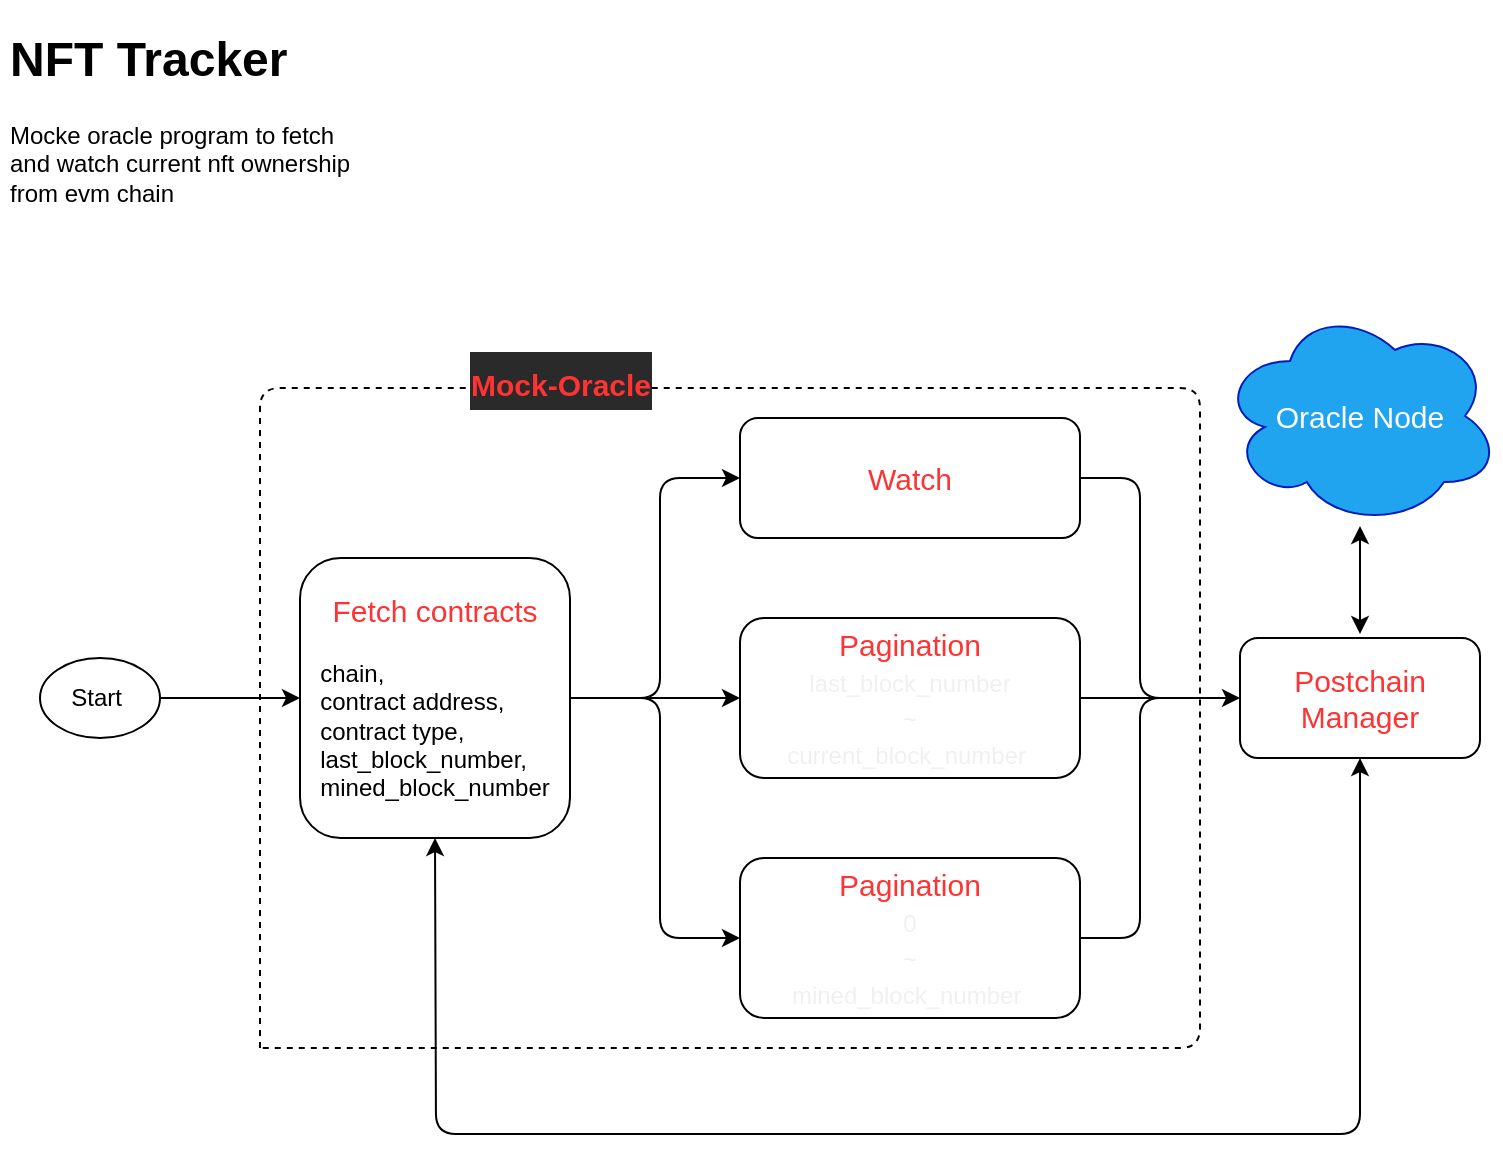 <mxfile>
    <diagram id="b1OXNlHl6_CuhNNXzP8F" name="main">
        <mxGraphModel dx="1208" dy="525" grid="1" gridSize="10" guides="1" tooltips="1" connect="1" arrows="1" fold="1" page="1" pageScale="1" pageWidth="850" pageHeight="1100" math="0" shadow="0">
            <root>
                <mxCell id="0"/>
                <mxCell id="1" parent="0"/>
                <mxCell id="2" value="Start&amp;nbsp;" style="ellipse;whiteSpace=wrap;html=1;" parent="1" vertex="1">
                    <mxGeometry x="60" y="359" width="60" height="40" as="geometry"/>
                </mxCell>
                <mxCell id="3" value="&lt;h1&gt;NFT Tracker&lt;/h1&gt;&lt;p&gt;Mocke oracle program to fetch and watch current nft ownership from evm chain&lt;/p&gt;" style="text;html=1;strokeColor=none;fillColor=none;spacing=5;spacingTop=-20;whiteSpace=wrap;overflow=hidden;rounded=0;" parent="1" vertex="1">
                    <mxGeometry x="40" y="40" width="190" height="100" as="geometry"/>
                </mxCell>
                <mxCell id="4" value="&lt;font style=&quot;font-size: 15px&quot; color=&quot;#ff3333&quot;&gt;Fetch contracts&lt;/font&gt;&lt;br&gt;&lt;br&gt;&lt;div style=&quot;text-align: left&quot;&gt;&lt;span&gt;chain,&lt;/span&gt;&lt;/div&gt;&lt;div style=&quot;text-align: left&quot;&gt;&lt;span&gt;contract address,&lt;/span&gt;&lt;/div&gt;&lt;div style=&quot;text-align: left&quot;&gt;&lt;span&gt;contract type,&lt;/span&gt;&lt;/div&gt;&lt;div style=&quot;text-align: left&quot;&gt;&lt;span&gt;last_block_number,&lt;/span&gt;&lt;/div&gt;&lt;div style=&quot;text-align: left&quot;&gt;&lt;span&gt;mined_block_number&lt;/span&gt;&lt;/div&gt;" style="rounded=1;whiteSpace=wrap;html=1;" parent="1" vertex="1">
                    <mxGeometry x="190" y="309" width="135" height="140" as="geometry"/>
                </mxCell>
                <mxCell id="5" value="Pagination&lt;br&gt;&lt;span style=&quot;color: rgb(240 , 240 , 240) ; font-size: 12px ; text-align: left&quot;&gt;last_block_number &lt;br&gt;~&lt;br&gt;current_block_number&amp;nbsp;&lt;/span&gt;" style="rounded=1;whiteSpace=wrap;html=1;fontSize=15;fontColor=#FF3333;" parent="1" vertex="1">
                    <mxGeometry x="410" y="339" width="170" height="80" as="geometry"/>
                </mxCell>
                <mxCell id="7" value="Watch" style="rounded=1;whiteSpace=wrap;html=1;fontSize=15;fontColor=#FF3333;" parent="1" vertex="1">
                    <mxGeometry x="410" y="239" width="170" height="60" as="geometry"/>
                </mxCell>
                <mxCell id="8" value="Pagination&lt;br&gt;&lt;span style=&quot;color: rgb(240 , 240 , 240) ; font-size: 12px ; text-align: left&quot;&gt;0&lt;br&gt;~&lt;br&gt;mined_block_number&amp;nbsp;&lt;/span&gt;" style="rounded=1;whiteSpace=wrap;html=1;fontSize=15;fontColor=#FF3333;" parent="1" vertex="1">
                    <mxGeometry x="410" y="459" width="170" height="80" as="geometry"/>
                </mxCell>
                <mxCell id="9" value="" style="endArrow=classic;html=1;fontSize=15;fontColor=#FF3333;entryX=0;entryY=0.5;entryDx=0;entryDy=0;exitX=1;exitY=0.5;exitDx=0;exitDy=0;" parent="1" source="4" target="7" edge="1">
                    <mxGeometry width="50" height="50" relative="1" as="geometry">
                        <mxPoint x="350" y="399" as="sourcePoint"/>
                        <mxPoint x="400" y="349" as="targetPoint"/>
                        <Array as="points">
                            <mxPoint x="370" y="379"/>
                            <mxPoint x="370" y="269"/>
                        </Array>
                    </mxGeometry>
                </mxCell>
                <mxCell id="10" value="" style="endArrow=classic;html=1;fontSize=15;fontColor=#FF3333;entryX=0;entryY=0.5;entryDx=0;entryDy=0;" parent="1" target="5" edge="1">
                    <mxGeometry width="50" height="50" relative="1" as="geometry">
                        <mxPoint x="360" y="379" as="sourcePoint"/>
                        <mxPoint x="420" y="399" as="targetPoint"/>
                    </mxGeometry>
                </mxCell>
                <mxCell id="11" value="" style="endArrow=classic;html=1;fontSize=15;fontColor=#FF3333;entryX=0;entryY=0.5;entryDx=0;entryDy=0;" parent="1" target="8" edge="1">
                    <mxGeometry width="50" height="50" relative="1" as="geometry">
                        <mxPoint x="330" y="379" as="sourcePoint"/>
                        <mxPoint x="390" y="459" as="targetPoint"/>
                        <Array as="points">
                            <mxPoint x="370" y="379"/>
                            <mxPoint x="370" y="499"/>
                        </Array>
                    </mxGeometry>
                </mxCell>
                <mxCell id="12" value="Oracle Node" style="ellipse;shape=cloud;whiteSpace=wrap;html=1;fontSize=15;fontColor=#ffffff;fillColor=#21A4EF;strokeColor=#001DBC;" parent="1" vertex="1">
                    <mxGeometry x="650" y="183" width="140" height="110" as="geometry"/>
                </mxCell>
                <mxCell id="13" value="Postchain Manager" style="rounded=1;whiteSpace=wrap;html=1;fontSize=15;fontColor=#FF3333;" parent="1" vertex="1">
                    <mxGeometry x="660" y="349" width="120" height="60" as="geometry"/>
                </mxCell>
                <mxCell id="14" value="" style="endArrow=classic;html=1;fontSize=15;fontColor=#FF3333;exitX=1;exitY=0.5;exitDx=0;exitDy=0;entryX=0;entryY=0.5;entryDx=0;entryDy=0;" parent="1" source="7" target="13" edge="1">
                    <mxGeometry width="50" height="50" relative="1" as="geometry">
                        <mxPoint x="600" y="419" as="sourcePoint"/>
                        <mxPoint x="640" y="379" as="targetPoint"/>
                        <Array as="points">
                            <mxPoint x="610" y="269"/>
                            <mxPoint x="610" y="379"/>
                        </Array>
                    </mxGeometry>
                </mxCell>
                <mxCell id="17" value="" style="endArrow=none;html=1;fontSize=15;fontColor=#FF3333;exitX=1;exitY=0.5;exitDx=0;exitDy=0;" parent="1" source="5" edge="1">
                    <mxGeometry width="50" height="50" relative="1" as="geometry">
                        <mxPoint x="580" y="489" as="sourcePoint"/>
                        <mxPoint x="620" y="379" as="targetPoint"/>
                    </mxGeometry>
                </mxCell>
                <mxCell id="18" value="" style="endArrow=none;html=1;fontSize=15;fontColor=#FF3333;exitX=1;exitY=0.5;exitDx=0;exitDy=0;" parent="1" source="8" edge="1">
                    <mxGeometry width="50" height="50" relative="1" as="geometry">
                        <mxPoint x="580" y="549" as="sourcePoint"/>
                        <mxPoint x="630" y="379" as="targetPoint"/>
                        <Array as="points">
                            <mxPoint x="610" y="499"/>
                            <mxPoint x="610" y="379"/>
                        </Array>
                    </mxGeometry>
                </mxCell>
                <mxCell id="20" value="" style="endArrow=none;dashed=1;html=1;fontSize=15;fontColor=#FF3333;" parent="1" edge="1">
                    <mxGeometry width="50" height="50" relative="1" as="geometry">
                        <mxPoint x="170" y="554" as="sourcePoint"/>
                        <mxPoint x="170" y="554" as="targetPoint"/>
                        <Array as="points">
                            <mxPoint x="170" y="224"/>
                            <mxPoint x="640" y="224"/>
                            <mxPoint x="640" y="554"/>
                        </Array>
                    </mxGeometry>
                </mxCell>
                <mxCell id="21" value="" style="endArrow=classic;startArrow=classic;html=1;fontSize=15;fontColor=#FF3333;entryX=0.5;entryY=1;entryDx=0;entryDy=0;exitX=0.5;exitY=1;exitDx=0;exitDy=0;" parent="1" source="13" target="4" edge="1">
                    <mxGeometry width="50" height="50" relative="1" as="geometry">
                        <mxPoint x="240" y="537" as="sourcePoint"/>
                        <mxPoint x="290" y="487" as="targetPoint"/>
                        <Array as="points">
                            <mxPoint x="720" y="597"/>
                            <mxPoint x="258" y="597"/>
                        </Array>
                    </mxGeometry>
                </mxCell>
                <mxCell id="23" value="" style="endArrow=classic;startArrow=classic;html=1;fontSize=15;fontColor=#FF3333;entryX=0.5;entryY=1;entryDx=0;entryDy=0;entryPerimeter=0;" parent="1" target="12" edge="1">
                    <mxGeometry width="50" height="50" relative="1" as="geometry">
                        <mxPoint x="720" y="347" as="sourcePoint"/>
                        <mxPoint x="750" y="287" as="targetPoint"/>
                    </mxGeometry>
                </mxCell>
                <mxCell id="24" value="" style="endArrow=classic;html=1;fontSize=15;fontColor=#FF3333;exitX=1;exitY=0.5;exitDx=0;exitDy=0;entryX=0;entryY=0.5;entryDx=0;entryDy=0;" parent="1" source="2" target="4" edge="1">
                    <mxGeometry width="50" height="50" relative="1" as="geometry">
                        <mxPoint x="130" y="417" as="sourcePoint"/>
                        <mxPoint x="180" y="367" as="targetPoint"/>
                    </mxGeometry>
                </mxCell>
                <mxCell id="2qn1xMY_IjZt9HpOv6N8-24" value="&lt;font style=&quot;font-size: 15px&quot;&gt;Mock-Oracle&lt;/font&gt;" style="text;strokeColor=none;fillColor=none;html=1;fontSize=24;fontStyle=1;verticalAlign=middle;align=center;labelBackgroundColor=#2A2A2A;fontColor=#FF3333;" parent="1" vertex="1">
                    <mxGeometry x="270" y="200" width="100" height="40" as="geometry"/>
                </mxCell>
            </root>
        </mxGraphModel>
    </diagram>
    <diagram id="FcE6r8sCoe1ujdTthhDd" name="Advanced Main">
        <mxGraphModel dx="621" dy="178" grid="1" gridSize="10" guides="1" tooltips="1" connect="1" arrows="1" fold="1" page="1" pageScale="1" pageWidth="850" pageHeight="1100" math="0" shadow="0">
            <root>
                <mxCell id="CE8bgFkwyDFnNHhsoR8--0"/>
                <mxCell id="CE8bgFkwyDFnNHhsoR8--1" parent="CE8bgFkwyDFnNHhsoR8--0"/>
                <mxCell id="zNH-ezuJmH0-5lCutBWo-0" value="Start&amp;nbsp;" style="ellipse;whiteSpace=wrap;html=1;" vertex="1" parent="CE8bgFkwyDFnNHhsoR8--1">
                    <mxGeometry x="30" y="359" width="60" height="40" as="geometry"/>
                </mxCell>
                <mxCell id="zNH-ezuJmH0-5lCutBWo-1" value="&lt;h1&gt;NFT Tracker&lt;/h1&gt;&lt;p&gt;Mocke oracle program to fetch and watch current nft ownership from evm chain&lt;/p&gt;" style="text;html=1;strokeColor=none;fillColor=none;spacing=5;spacingTop=-20;whiteSpace=wrap;overflow=hidden;rounded=0;" vertex="1" parent="CE8bgFkwyDFnNHhsoR8--1">
                    <mxGeometry x="40" y="40" width="190" height="100" as="geometry"/>
                </mxCell>
                <mxCell id="zNH-ezuJmH0-5lCutBWo-2" value="&lt;font style=&quot;font-size: 15px&quot; color=&quot;#ff3333&quot;&gt;Fetch contracts&lt;/font&gt;&lt;br&gt;&lt;br&gt;&lt;div style=&quot;text-align: left&quot;&gt;&lt;span&gt;chain,&lt;/span&gt;&lt;/div&gt;&lt;div style=&quot;text-align: left&quot;&gt;&lt;span&gt;contract address,&lt;/span&gt;&lt;/div&gt;&lt;div style=&quot;text-align: left&quot;&gt;&lt;span&gt;contract type,&lt;/span&gt;&lt;/div&gt;&lt;div style=&quot;text-align: left&quot;&gt;&lt;span&gt;last_block_number,&lt;/span&gt;&lt;/div&gt;&lt;div style=&quot;text-align: left&quot;&gt;&lt;span&gt;mined_block_number&lt;/span&gt;&lt;/div&gt;" style="rounded=1;whiteSpace=wrap;html=1;" vertex="1" parent="CE8bgFkwyDFnNHhsoR8--1">
                    <mxGeometry x="150" y="309" width="135" height="140" as="geometry"/>
                </mxCell>
                <mxCell id="zNH-ezuJmH0-5lCutBWo-4" value="Watch2" style="rounded=1;whiteSpace=wrap;html=1;fontSize=15;fontColor=#FF3333;" vertex="1" parent="CE8bgFkwyDFnNHhsoR8--1">
                    <mxGeometry x="418.75" y="650" width="170" height="60" as="geometry"/>
                </mxCell>
                <mxCell id="zNH-ezuJmH0-5lCutBWo-6" value="" style="endArrow=classic;html=1;fontSize=15;fontColor=#FF3333;exitX=1;exitY=0.5;exitDx=0;exitDy=0;entryX=0;entryY=0.5;entryDx=0;entryDy=0;" edge="1" parent="CE8bgFkwyDFnNHhsoR8--1" source="zNH-ezuJmH0-5lCutBWo-2" target="zNH-ezuJmH0-5lCutBWo-29">
                    <mxGeometry width="50" height="50" relative="1" as="geometry">
                        <mxPoint x="350" y="399" as="sourcePoint"/>
                        <mxPoint x="410" y="273" as="targetPoint"/>
                        <Array as="points">
                            <mxPoint x="370" y="379"/>
                            <mxPoint x="370" y="344"/>
                        </Array>
                    </mxGeometry>
                </mxCell>
                <mxCell id="zNH-ezuJmH0-5lCutBWo-9" value="Oracle Node" style="ellipse;shape=cloud;whiteSpace=wrap;html=1;fontSize=15;fontColor=#ffffff;fillColor=#21A4EF;strokeColor=#001DBC;" vertex="1" parent="CE8bgFkwyDFnNHhsoR8--1">
                    <mxGeometry x="850" y="183" width="140" height="110" as="geometry"/>
                </mxCell>
                <mxCell id="zNH-ezuJmH0-5lCutBWo-30" style="edgeStyle=none;html=1;exitX=0.5;exitY=1;exitDx=0;exitDy=0;" edge="1" parent="CE8bgFkwyDFnNHhsoR8--1" source="zNH-ezuJmH0-5lCutBWo-10">
                    <mxGeometry relative="1" as="geometry">
                        <mxPoint x="810" y="350" as="targetPoint"/>
                    </mxGeometry>
                </mxCell>
                <mxCell id="zNH-ezuJmH0-5lCutBWo-10" value="Postchain Manager" style="rounded=1;whiteSpace=wrap;html=1;fontSize=15;fontColor=#FF3333;" vertex="1" parent="CE8bgFkwyDFnNHhsoR8--1">
                    <mxGeometry x="750" y="349" width="120" height="60" as="geometry"/>
                </mxCell>
                <mxCell id="zNH-ezuJmH0-5lCutBWo-11" value="" style="endArrow=classic;html=1;fontSize=15;fontColor=#FF3333;entryX=0;entryY=0.5;entryDx=0;entryDy=0;" edge="1" parent="CE8bgFkwyDFnNHhsoR8--1">
                    <mxGeometry width="50" height="50" relative="1" as="geometry">
                        <mxPoint x="590" y="344" as="sourcePoint"/>
                        <mxPoint x="750" y="380" as="targetPoint"/>
                        <Array as="points">
                            <mxPoint x="610" y="344"/>
                            <mxPoint x="610" y="380"/>
                        </Array>
                    </mxGeometry>
                </mxCell>
                <mxCell id="zNH-ezuJmH0-5lCutBWo-14" value="" style="endArrow=none;dashed=1;html=1;fontSize=15;fontColor=#FF3333;startArrow=none;" edge="1" parent="CE8bgFkwyDFnNHhsoR8--1">
                    <mxGeometry width="50" height="50" relative="1" as="geometry">
                        <mxPoint x="120" y="830" as="sourcePoint"/>
                        <mxPoint x="120" y="830" as="targetPoint"/>
                        <Array as="points">
                            <mxPoint x="120" y="228"/>
                            <mxPoint x="720" y="228"/>
                            <mxPoint x="720" y="394"/>
                            <mxPoint x="720" y="694"/>
                            <mxPoint x="720" y="830"/>
                            <mxPoint x="400" y="830"/>
                        </Array>
                    </mxGeometry>
                </mxCell>
                <mxCell id="zNH-ezuJmH0-5lCutBWo-15" value="" style="endArrow=classic;startArrow=classic;html=1;fontSize=15;fontColor=#FF3333;entryX=0.5;entryY=0;entryDx=0;entryDy=0;" edge="1" parent="CE8bgFkwyDFnNHhsoR8--1" target="zNH-ezuJmH0-5lCutBWo-2">
                    <mxGeometry width="50" height="50" relative="1" as="geometry">
                        <mxPoint x="810" y="350" as="sourcePoint"/>
                        <mxPoint x="280" y="269" as="targetPoint"/>
                        <Array as="points">
                            <mxPoint x="810" y="190"/>
                            <mxPoint x="218" y="190"/>
                        </Array>
                    </mxGeometry>
                </mxCell>
                <mxCell id="zNH-ezuJmH0-5lCutBWo-16" value="" style="endArrow=classic;startArrow=classic;html=1;fontSize=15;fontColor=#FF3333;entryX=0.5;entryY=1;entryDx=0;entryDy=0;entryPerimeter=0;exitX=1.017;exitY=0.65;exitDx=0;exitDy=0;exitPerimeter=0;" edge="1" parent="CE8bgFkwyDFnNHhsoR8--1" target="zNH-ezuJmH0-5lCutBWo-9" source="zNH-ezuJmH0-5lCutBWo-10">
                    <mxGeometry width="50" height="50" relative="1" as="geometry">
                        <mxPoint x="720" y="347" as="sourcePoint"/>
                        <mxPoint x="750" y="287" as="targetPoint"/>
                        <Array as="points">
                            <mxPoint x="920" y="390"/>
                        </Array>
                    </mxGeometry>
                </mxCell>
                <mxCell id="zNH-ezuJmH0-5lCutBWo-17" value="" style="endArrow=classic;html=1;fontSize=15;fontColor=#FF3333;exitX=1;exitY=0.5;exitDx=0;exitDy=0;entryX=0;entryY=0.5;entryDx=0;entryDy=0;" edge="1" parent="CE8bgFkwyDFnNHhsoR8--1" source="zNH-ezuJmH0-5lCutBWo-0" target="zNH-ezuJmH0-5lCutBWo-2">
                    <mxGeometry width="50" height="50" relative="1" as="geometry">
                        <mxPoint x="130" y="417" as="sourcePoint"/>
                        <mxPoint x="180" y="367" as="targetPoint"/>
                    </mxGeometry>
                </mxCell>
                <mxCell id="zNH-ezuJmH0-5lCutBWo-21" value="Child Process" style="text;align=left;verticalAlign=middle;spacingLeft=4;spacingRight=4;overflow=hidden;points=[[0,0.5],[1,0.5]];portConstraint=eastwest;rotatable=0;fillColor=#2A2A2A;fontColor=#ffffff;strokeColor=#314354;" vertex="1" parent="CE8bgFkwyDFnNHhsoR8--1">
                    <mxGeometry x="450" y="234" width="80" height="20" as="geometry"/>
                </mxCell>
                <mxCell id="zNH-ezuJmH0-5lCutBWo-29" value="&lt;span style=&quot;color: rgb(255 , 51 , 51) ; font-size: 15px&quot;&gt;Pagination&lt;/span&gt;&lt;br style=&quot;color: rgb(255 , 51 , 51) ; font-size: 15px&quot;&gt;&lt;span style=&quot;text-align: left&quot;&gt;last_block_number&lt;br&gt;~&lt;br&gt;current_block_number&lt;/span&gt;&lt;span style=&quot;color: rgb(255 , 51 , 51) ; font-size: 15px&quot;&gt;&lt;br&gt;&lt;br&gt;&lt;br&gt;&lt;br&gt;Pagination&lt;/span&gt;&lt;br style=&quot;color: rgb(255 , 51 , 51) ; font-size: 15px&quot;&gt;&lt;span style=&quot;text-align: left&quot;&gt;0&lt;br&gt;~&lt;br&gt;mined_block_number&amp;nbsp;&lt;/span&gt;&lt;span style=&quot;text-align: left&quot;&gt;&lt;br&gt;&lt;br&gt;&lt;/span&gt;" style="rounded=1;whiteSpace=wrap;html=1;fillColor=#2A2A2A;" vertex="1" parent="CE8bgFkwyDFnNHhsoR8--1">
                    <mxGeometry x="410" y="238" width="178.75" height="211" as="geometry"/>
                </mxCell>
                <mxCell id="zNH-ezuJmH0-5lCutBWo-18" value="&lt;font style=&quot;font-size: 15px&quot;&gt;Mock-Oracle&lt;/font&gt;" style="text;strokeColor=none;fillColor=none;html=1;fontSize=24;fontStyle=1;verticalAlign=middle;align=center;labelBackgroundColor=#2A2A2A;fontColor=#FF3333;" vertex="1" parent="CE8bgFkwyDFnNHhsoR8--1">
                    <mxGeometry x="270" y="208" width="100" height="40" as="geometry"/>
                </mxCell>
                <mxCell id="zNH-ezuJmH0-5lCutBWo-32" value="" style="endArrow=none;dashed=1;html=1;dashPattern=1 3;strokeWidth=9;" edge="1" parent="CE8bgFkwyDFnNHhsoR8--1">
                    <mxGeometry width="50" height="50" relative="1" as="geometry">
                        <mxPoint x="489.5" y="820" as="sourcePoint"/>
                        <mxPoint x="490" y="720" as="targetPoint"/>
                    </mxGeometry>
                </mxCell>
                <mxCell id="zNH-ezuJmH0-5lCutBWo-33" value="" style="endArrow=classic;html=1;strokeWidth=1;exitX=1;exitY=0.5;exitDx=0;exitDy=0;" edge="1" parent="CE8bgFkwyDFnNHhsoR8--1" source="zNH-ezuJmH0-5lCutBWo-2">
                    <mxGeometry width="50" height="50" relative="1" as="geometry">
                        <mxPoint x="370" y="380" as="sourcePoint"/>
                        <mxPoint x="420" y="520" as="targetPoint"/>
                        <Array as="points">
                            <mxPoint x="370" y="379"/>
                            <mxPoint x="370" y="425"/>
                            <mxPoint x="370" y="520"/>
                        </Array>
                    </mxGeometry>
                </mxCell>
                <mxCell id="zNH-ezuJmH0-5lCutBWo-35" value="" style="endArrow=classic;html=1;strokeWidth=1;entryX=0;entryY=0.5;entryDx=0;entryDy=0;" edge="1" parent="CE8bgFkwyDFnNHhsoR8--1" target="zNH-ezuJmH0-5lCutBWo-38">
                    <mxGeometry width="50" height="50" relative="1" as="geometry">
                        <mxPoint x="290" y="380" as="sourcePoint"/>
                        <mxPoint x="410" y="600" as="targetPoint"/>
                        <Array as="points">
                            <mxPoint x="370" y="380"/>
                            <mxPoint x="370" y="600"/>
                        </Array>
                    </mxGeometry>
                </mxCell>
                <mxCell id="zNH-ezuJmH0-5lCutBWo-36" value="" style="endArrow=none;html=1;exitX=0;exitY=0.5;exitDx=0;exitDy=0;entryX=1;entryY=0.5;entryDx=0;entryDy=0;" edge="1" parent="CE8bgFkwyDFnNHhsoR8--1">
                    <mxGeometry width="50" height="50" relative="1" as="geometry">
                        <mxPoint x="410.0" y="343" as="sourcePoint"/>
                        <mxPoint x="588.75" y="343" as="targetPoint"/>
                    </mxGeometry>
                </mxCell>
                <mxCell id="zNH-ezuJmH0-5lCutBWo-37" value="" style="endArrow=classic;html=1;strokeWidth=1;entryX=0;entryY=0.5;entryDx=0;entryDy=0;" edge="1" parent="CE8bgFkwyDFnNHhsoR8--1" target="zNH-ezuJmH0-5lCutBWo-4">
                    <mxGeometry width="50" height="50" relative="1" as="geometry">
                        <mxPoint x="370" y="590" as="sourcePoint"/>
                        <mxPoint x="410" y="680" as="targetPoint"/>
                        <Array as="points">
                            <mxPoint x="370" y="680"/>
                        </Array>
                    </mxGeometry>
                </mxCell>
                <mxCell id="zNH-ezuJmH0-5lCutBWo-38" value="Watch1" style="rounded=1;whiteSpace=wrap;html=1;fontSize=15;fontColor=#FF3333;" vertex="1" parent="CE8bgFkwyDFnNHhsoR8--1">
                    <mxGeometry x="414.38" y="570" width="170" height="60" as="geometry"/>
                </mxCell>
                <mxCell id="zNH-ezuJmH0-5lCutBWo-41" value="Listen Current Block" style="rounded=1;whiteSpace=wrap;html=1;fontSize=15;fontColor=#FF3333;" vertex="1" parent="CE8bgFkwyDFnNHhsoR8--1">
                    <mxGeometry x="418.75" y="490" width="170" height="60" as="geometry"/>
                </mxCell>
                <mxCell id="zNH-ezuJmH0-5lCutBWo-42" value="" style="endArrow=classic;html=1;strokeWidth=1;exitX=1;exitY=0.5;exitDx=0;exitDy=0;entryX=0;entryY=0.5;entryDx=0;entryDy=0;" edge="1" parent="CE8bgFkwyDFnNHhsoR8--1" source="zNH-ezuJmH0-5lCutBWo-41" target="zNH-ezuJmH0-5lCutBWo-10">
                    <mxGeometry width="50" height="50" relative="1" as="geometry">
                        <mxPoint x="650" y="610" as="sourcePoint"/>
                        <mxPoint x="740" y="380" as="targetPoint"/>
                        <Array as="points">
                            <mxPoint x="610" y="520"/>
                            <mxPoint x="610" y="380"/>
                        </Array>
                    </mxGeometry>
                </mxCell>
                <mxCell id="zNH-ezuJmH0-5lCutBWo-43" value="" style="endArrow=none;html=1;strokeWidth=1;exitX=1;exitY=0.5;exitDx=0;exitDy=0;" edge="1" parent="CE8bgFkwyDFnNHhsoR8--1" source="zNH-ezuJmH0-5lCutBWo-38">
                    <mxGeometry width="50" height="50" relative="1" as="geometry">
                        <mxPoint x="650" y="670" as="sourcePoint"/>
                        <mxPoint x="610" y="390" as="targetPoint"/>
                        <Array as="points">
                            <mxPoint x="610" y="600"/>
                        </Array>
                    </mxGeometry>
                </mxCell>
                <mxCell id="zNH-ezuJmH0-5lCutBWo-46" value="" style="endArrow=none;html=1;strokeWidth=1;exitX=1;exitY=0.5;exitDx=0;exitDy=0;" edge="1" parent="CE8bgFkwyDFnNHhsoR8--1" source="zNH-ezuJmH0-5lCutBWo-4">
                    <mxGeometry width="50" height="50" relative="1" as="geometry">
                        <mxPoint x="640" y="750" as="sourcePoint"/>
                        <mxPoint x="610" y="590" as="targetPoint"/>
                        <Array as="points">
                            <mxPoint x="610" y="680"/>
                        </Array>
                    </mxGeometry>
                </mxCell>
            </root>
        </mxGraphModel>
    </diagram>
    <diagram id="IkjSWx6UCIAEnIssnvrv" name="Pagination">
        <mxGraphModel grid="1" gridSize="10" guides="1" tooltips="1" connect="1" arrows="1" page="1" fold="1" pageScale="1" pageWidth="850" pageHeight="1100" math="0" shadow="0">
            <root>
                <mxCell id="THD_KMVSrN71QMRUW1fy-0"/>
                <mxCell id="THD_KMVSrN71QMRUW1fy-1" parent="THD_KMVSrN71QMRUW1fy-0"/>
                <mxCell id="_SyRVDmd6xZqdeNpAbkV-0" value="&lt;h1&gt;NFT Tracker&lt;/h1&gt;&lt;div&gt;Pagination block&lt;/div&gt;" style="text;html=1;strokeColor=none;fillColor=none;spacing=5;spacingTop=-20;whiteSpace=wrap;overflow=hidden;rounded=0;" parent="THD_KMVSrN71QMRUW1fy-1" vertex="1">
                    <mxGeometry x="-727.5" y="40" width="190" height="70" as="geometry"/>
                </mxCell>
                <mxCell id="lDMpmmQS79Zj6d417-wL-2" value="&lt;span style=&quot;color: rgb(156 , 220 , 254) ; font-family: &amp;#34;meslolgs nf&amp;#34; , &amp;#34;menlo&amp;#34; , &amp;#34;monaco&amp;#34; , &amp;#34;courier new&amp;#34; , monospace ; text-align: left&quot;&gt;maximumRetry is null?&lt;/span&gt;" style="rhombus;whiteSpace=wrap;html=1;labelBackgroundColor=#2A2A2A;fontSize=13;fontColor=#FF3333;fillColor=default;" parent="THD_KMVSrN71QMRUW1fy-1" vertex="1">
                    <mxGeometry x="-280" y="180" width="290" height="90" as="geometry"/>
                </mxCell>
                <mxCell id="lDMpmmQS79Zj6d417-wL-3" value="" style="endArrow=classic;html=1;fontSize=13;fontColor=#FF3333;exitX=1;exitY=0.5;exitDx=0;exitDy=0;entryX=0;entryY=0.5;entryDx=0;entryDy=0;" parent="THD_KMVSrN71QMRUW1fy-1" source="lDMpmmQS79Zj6d417-wL-1" target="lDMpmmQS79Zj6d417-wL-2" edge="1">
                    <mxGeometry width="50" height="50" relative="1" as="geometry">
                        <mxPoint x="-457.5" y="220" as="sourcePoint"/>
                        <mxPoint x="-417.5" y="280" as="targetPoint"/>
                    </mxGeometry>
                </mxCell>
                <mxCell id="lDMpmmQS79Zj6d417-wL-4" value="&lt;span style=&quot;color: rgb(156 , 220 , 254) ; font-family: &amp;#34;meslolgs nf&amp;#34; , &amp;#34;menlo&amp;#34; , &amp;#34;monaco&amp;#34; , &amp;#34;courier new&amp;#34; , monospace ; text-align: left&quot;&gt;maximumRetry = Log2(lastBlockNumber)&lt;/span&gt;" style="rounded=1;whiteSpace=wrap;html=1;labelBackgroundColor=#2A2A2A;fontSize=13;fontColor=#FF3333;fillColor=default;" parent="THD_KMVSrN71QMRUW1fy-1" vertex="1">
                    <mxGeometry x="-290" y="300" width="325" height="60" as="geometry"/>
                </mxCell>
                <mxCell id="lDMpmmQS79Zj6d417-wL-5" value="" style="endArrow=classic;html=1;fontSize=13;fontColor=#FF3333;exitX=0.5;exitY=1;exitDx=0;exitDy=0;entryX=0.479;entryY=-0.022;entryDx=0;entryDy=0;entryPerimeter=0;fillColor=#60a917;strokeColor=#2D7600;strokeWidth=2;" parent="THD_KMVSrN71QMRUW1fy-1" source="lDMpmmQS79Zj6d417-wL-2" target="lDMpmmQS79Zj6d417-wL-4" edge="1">
                    <mxGeometry width="50" height="50" relative="1" as="geometry">
                        <mxPoint x="-197.5" y="310" as="sourcePoint"/>
                        <mxPoint x="-147.5" y="260" as="targetPoint"/>
                    </mxGeometry>
                </mxCell>
                <mxCell id="lDMpmmQS79Zj6d417-wL-6" value="&lt;span style=&quot;color: rgb(156 , 220 , 254) ; font-family: &amp;#34;meslolgs nf&amp;#34; , &amp;#34;menlo&amp;#34; , &amp;#34;monaco&amp;#34; , &amp;#34;courier new&amp;#34; , monospace ; text-align: left&quot;&gt;lastBlockNumber &amp;lt; endBlockNumber&amp;nbsp;&lt;br&gt;or maximumRetry &amp;lt; 0&lt;br&gt;&lt;/span&gt;" style="rhombus;whiteSpace=wrap;html=1;labelBackgroundColor=#2A2A2A;fontSize=13;fontColor=#FF3333;fillColor=default;" parent="THD_KMVSrN71QMRUW1fy-1" vertex="1">
                    <mxGeometry x="-312.5" y="390" width="355" height="130" as="geometry"/>
                </mxCell>
                <mxCell id="lDMpmmQS79Zj6d417-wL-7" value="" style="endArrow=classic;html=1;fontSize=13;fontColor=#FF3333;strokeWidth=2;exitX=0;exitY=0.5;exitDx=0;exitDy=0;fillColor=#d80073;strokeColor=#A50040;entryX=1;entryY=0.5;entryDx=0;entryDy=0;" parent="THD_KMVSrN71QMRUW1fy-1" source="lDMpmmQS79Zj6d417-wL-6" target="lDMpmmQS79Zj6d417-wL-11" edge="1">
                    <mxGeometry width="50" height="50" relative="1" as="geometry">
                        <mxPoint x="-297.5" y="660" as="sourcePoint"/>
                        <mxPoint x="-262.5" y="590" as="targetPoint"/>
                    </mxGeometry>
                </mxCell>
                <mxCell id="lDMpmmQS79Zj6d417-wL-8" value="" style="endArrow=classic;html=1;fontSize=13;fontColor=#FF3333;strokeWidth=2;exitX=0.473;exitY=1.006;exitDx=0;exitDy=0;exitPerimeter=0;entryX=0.5;entryY=0;entryDx=0;entryDy=0;" parent="THD_KMVSrN71QMRUW1fy-1" source="lDMpmmQS79Zj6d417-wL-4" target="lDMpmmQS79Zj6d417-wL-6" edge="1">
                    <mxGeometry width="50" height="50" relative="1" as="geometry">
                        <mxPoint x="-267.5" y="420" as="sourcePoint"/>
                        <mxPoint x="-217.5" y="370" as="targetPoint"/>
                    </mxGeometry>
                </mxCell>
                <mxCell id="lDMpmmQS79Zj6d417-wL-11" value="&lt;span style=&quot;color: rgb(156 , 220 , 254) ; font-family: &amp;#34;meslolgs nf&amp;#34; , &amp;#34;menlo&amp;#34; , &amp;#34;monaco&amp;#34; , &amp;#34;courier new&amp;#34; , monospace ; text-align: left&quot;&gt;DeepSearch is null?&lt;/span&gt;" style="rhombus;whiteSpace=wrap;html=1;labelBackgroundColor=#2A2A2A;fontSize=13;fontColor=#FF3333;fillColor=default;" parent="THD_KMVSrN71QMRUW1fy-1" vertex="1">
                    <mxGeometry x="-590" y="410" width="240" height="90" as="geometry"/>
                </mxCell>
                <mxCell id="lDMpmmQS79Zj6d417-wL-12" value="&lt;span style=&quot;color: rgb(156 , 220 , 254) ; font-family: &amp;#34;meslolgs nf&amp;#34; , &amp;#34;menlo&amp;#34; , &amp;#34;monaco&amp;#34; , &amp;#34;courier new&amp;#34; , monospace ; text-align: left&quot;&gt;&lt;br&gt;DeepSearch =&amp;nbsp;&lt;/span&gt;&lt;span style=&quot;color: rgb(156 , 220 , 254) ; font-family: &amp;#34;meslolgs nf&amp;#34; , &amp;#34;menlo&amp;#34; , &amp;#34;monaco&amp;#34; , &amp;#34;courier new&amp;#34; , monospace ; text-align: left&quot;&gt;lastBlockNumber&lt;/span&gt;&lt;span style=&quot;color: rgb(156 , 220 , 254) ; font-family: &amp;#34;meslolgs nf&amp;#34; , &amp;#34;menlo&amp;#34; , &amp;#34;monaco&amp;#34; , &amp;#34;courier new&amp;#34; , monospace ; text-align: left&quot;&gt;&lt;br&gt;&amp;nbsp;&amp;nbsp;&lt;/span&gt;" style="rounded=1;whiteSpace=wrap;html=1;labelBackgroundColor=#2A2A2A;fontSize=13;fontColor=#FF3333;fillColor=default;" parent="THD_KMVSrN71QMRUW1fy-1" vertex="1">
                    <mxGeometry x="-587.5" y="570" width="235" height="50" as="geometry"/>
                </mxCell>
                <mxCell id="lDMpmmQS79Zj6d417-wL-13" value="" style="endArrow=classic;html=1;fontSize=13;fontColor=#FF3333;strokeWidth=2;startArrow=none;" parent="THD_KMVSrN71QMRUW1fy-1" source="lDMpmmQS79Zj6d417-wL-1" edge="1">
                    <mxGeometry width="50" height="50" relative="1" as="geometry">
                        <mxPoint x="-707.5" y="209.5" as="sourcePoint"/>
                        <mxPoint x="-657.5" y="209.5" as="targetPoint"/>
                    </mxGeometry>
                </mxCell>
                <mxCell id="lDMpmmQS79Zj6d417-wL-15" value="" style="endArrow=classic;html=1;fontSize=13;fontColor=#FF3333;strokeWidth=2;exitX=1;exitY=0.5;exitDx=0;exitDy=0;fillColor=#60a917;strokeColor=#2D7600;" parent="THD_KMVSrN71QMRUW1fy-1" source="lDMpmmQS79Zj6d417-wL-6" edge="1">
                    <mxGeometry relative="1" as="geometry">
                        <mxPoint x="-16.5" y="450" as="sourcePoint"/>
                        <mxPoint x="-766.5" y="130" as="targetPoint"/>
                        <Array as="points">
                            <mxPoint x="170" y="455"/>
                            <mxPoint x="170" y="130"/>
                        </Array>
                    </mxGeometry>
                </mxCell>
                <mxCell id="lDMpmmQS79Zj6d417-wL-16" value="Break" style="edgeLabel;resizable=0;html=1;align=center;verticalAlign=middle;labelBackgroundColor=#2A2A2A;fontSize=13;fontColor=#FF3333;fillColor=default;" parent="lDMpmmQS79Zj6d417-wL-15" connectable="0" vertex="1">
                    <mxGeometry relative="1" as="geometry"/>
                </mxCell>
                <mxCell id="lDMpmmQS79Zj6d417-wL-18" value="" style="endArrow=classic;html=1;fontSize=13;fontColor=#FF3333;strokeWidth=2;exitX=0.5;exitY=1;exitDx=0;exitDy=0;entryX=0.5;entryY=0;entryDx=0;entryDy=0;fillColor=#60a917;strokeColor=#2D7600;" parent="THD_KMVSrN71QMRUW1fy-1" source="lDMpmmQS79Zj6d417-wL-11" target="lDMpmmQS79Zj6d417-wL-12" edge="1">
                    <mxGeometry width="50" height="50" relative="1" as="geometry">
                        <mxPoint x="-527.5" y="560" as="sourcePoint"/>
                        <mxPoint x="-477.5" y="510" as="targetPoint"/>
                    </mxGeometry>
                </mxCell>
                <mxCell id="lDMpmmQS79Zj6d417-wL-20" value="&lt;span style=&quot;color: rgb(156 , 220 , 254) ; font-family: &amp;#34;meslolgs nf&amp;#34; , &amp;#34;menlo&amp;#34; , &amp;#34;monaco&amp;#34; , &amp;#34;courier new&amp;#34; , monospace ; font-size: 13px ; font-style: normal ; font-weight: 400 ; letter-spacing: normal ; text-align: center ; text-indent: 0px ; text-transform: none ; word-spacing: 0px ; display: inline ; float: none ; background-color: rgb(42 , 42 , 42)&quot;&gt;fetch events from startBlockNumer to lastBlockNumber&lt;/span&gt;" style="rhombus;whiteSpace=wrap;html=1;labelBackgroundColor=#2A2A2A;fontSize=13;fontColor=#FF3333;fillColor=default;" parent="THD_KMVSrN71QMRUW1fy-1" vertex="1">
                    <mxGeometry x="-720" y="770" width="500" height="110" as="geometry"/>
                </mxCell>
                <mxCell id="lDMpmmQS79Zj6d417-wL-1" value="&lt;div style=&quot;color: rgb(212 , 212 , 212) ; font-family: &amp;#34;meslolgs nf&amp;#34; , &amp;#34;menlo&amp;#34; , &amp;#34;monaco&amp;#34; , &amp;#34;courier new&amp;#34; , monospace ; text-align: left&quot;&gt;&lt;span style=&quot;color: rgb(156 , 220 , 254)&quot;&gt;contract&lt;/span&gt;:&amp;nbsp;&lt;span style=&quot;color: rgb(78 , 201 , 176)&quot;&gt;ContractInfo&lt;/span&gt;&lt;/div&gt;&lt;div style=&quot;color: rgb(212 , 212 , 212) ; font-family: &amp;#34;meslolgs nf&amp;#34; , &amp;#34;menlo&amp;#34; , &amp;#34;monaco&amp;#34; , &amp;#34;courier new&amp;#34; , monospace ; text-align: left&quot;&gt;&lt;span style=&quot;color: rgb(156 , 220 , 254)&quot;&gt;filter&lt;/span&gt;:&amp;nbsp;&lt;span style=&quot;color: rgb(78 , 201 , 176)&quot;&gt;ethers&lt;/span&gt;.&lt;span style=&quot;color: rgb(78 , 201 , 176)&quot;&gt;EventFilter&lt;/span&gt;&lt;/div&gt;&lt;div style=&quot;color: rgb(212 , 212 , 212) ; font-family: &amp;#34;meslolgs nf&amp;#34; , &amp;#34;menlo&amp;#34; , &amp;#34;monaco&amp;#34; , &amp;#34;courier new&amp;#34; , monospace ; text-align: left&quot;&gt;&lt;span style=&quot;color: rgb(156 , 220 , 254)&quot;&gt;lastBlockNumber&lt;/span&gt;:&amp;nbsp;&lt;span style=&quot;color: rgb(78 , 201 , 176)&quot;&gt;number&lt;/span&gt;&lt;/div&gt;&lt;div style=&quot;color: rgb(212 , 212 , 212) ; font-family: &amp;#34;meslolgs nf&amp;#34; , &amp;#34;menlo&amp;#34; , &amp;#34;monaco&amp;#34; , &amp;#34;courier new&amp;#34; , monospace ; text-align: left&quot;&gt;&lt;span style=&quot;color: rgb(156 , 220 , 254)&quot;&gt;endBlockNumber&lt;/span&gt;:&amp;nbsp;&lt;span style=&quot;color: rgb(78 , 201 , 176)&quot;&gt;number&lt;/span&gt;&lt;/div&gt;&lt;div style=&quot;color: rgb(212 , 212 , 212) ; font-family: &amp;#34;meslolgs nf&amp;#34; , &amp;#34;menlo&amp;#34; , &amp;#34;monaco&amp;#34; , &amp;#34;courier new&amp;#34; , monospace ; text-align: left&quot;&gt;&lt;span style=&quot;color: rgb(156 , 220 , 254)&quot;&gt;defaultSearchDeep&lt;/span&gt;?:&amp;nbsp;&lt;span style=&quot;color: rgb(78 , 201 , 176)&quot;&gt;number&lt;/span&gt;&lt;/div&gt;&lt;div style=&quot;color: rgb(212 , 212 , 212) ; font-family: &amp;#34;meslolgs nf&amp;#34; , &amp;#34;menlo&amp;#34; , &amp;#34;monaco&amp;#34; , &amp;#34;courier new&amp;#34; , monospace ; text-align: left&quot;&gt;&lt;span style=&quot;color: rgb(156 , 220 , 254)&quot;&gt;maximumRetry&lt;/span&gt;?:&amp;nbsp;&lt;span style=&quot;color: rgb(78 , 201 , 176)&quot;&gt;number&lt;/span&gt;&lt;/div&gt;" style="ellipse;whiteSpace=wrap;html=1;labelBackgroundColor=#2A2A2A;fontSize=13;fontColor=#FF3333;fillColor=default;" parent="THD_KMVSrN71QMRUW1fy-1" vertex="1">
                    <mxGeometry x="-695" y="150" width="270" height="150" as="geometry"/>
                </mxCell>
                <mxCell id="lDMpmmQS79Zj6d417-wL-24" value="&lt;span style=&quot;color: rgb(156 , 220 , 254) ; font-family: &amp;#34;meslolgs nf&amp;#34; , &amp;#34;menlo&amp;#34; , &amp;#34;monaco&amp;#34; , &amp;#34;courier new&amp;#34; , monospace ; text-align: left&quot;&gt;DeepSearch/2&lt;br&gt;&lt;/span&gt;" style="rounded=1;whiteSpace=wrap;html=1;labelBackgroundColor=#2A2A2A;fontSize=13;fontColor=#FF3333;fillColor=default;" parent="THD_KMVSrN71QMRUW1fy-1" vertex="1">
                    <mxGeometry x="-820" y="500" width="120" height="60" as="geometry"/>
                </mxCell>
                <mxCell id="lDMpmmQS79Zj6d417-wL-25" value="" style="endArrow=classic;html=1;fontSize=13;fontColor=#FF3333;strokeWidth=2;exitX=0.5;exitY=1;exitDx=0;exitDy=0;entryX=0.5;entryY=0;entryDx=0;entryDy=0;" parent="THD_KMVSrN71QMRUW1fy-1" source="lDMpmmQS79Zj6d417-wL-12" target="lDMpmmQS79Zj6d417-wL-20" edge="1">
                    <mxGeometry width="50" height="50" relative="1" as="geometry">
                        <mxPoint x="-440" y="700" as="sourcePoint"/>
                        <mxPoint x="-560" y="700" as="targetPoint"/>
                    </mxGeometry>
                </mxCell>
                <mxCell id="lDMpmmQS79Zj6d417-wL-27" value="&lt;div&gt;&lt;font color=&quot;#9cdcfe&quot; face=&quot;meslolgs nf, menlo, monaco, courier new, monospace&quot;&gt;fetch additional info and process&lt;/font&gt;&lt;/div&gt;&lt;div&gt;&lt;font color=&quot;#9cdcfe&quot; face=&quot;meslolgs nf, menlo, monaco, courier new, monospace&quot;&gt;&lt;br&gt;&lt;/font&gt;&lt;/div&gt;&lt;div&gt;&lt;font color=&quot;#9cdcfe&quot; face=&quot;meslolgs nf, menlo, monaco, courier new, monospace&quot;&gt;lastBlockNumber = startBlockNumber&lt;/font&gt;&lt;/div&gt;" style="rounded=1;whiteSpace=wrap;html=1;labelBackgroundColor=#2A2A2A;fontSize=13;fontColor=#FF3333;fillColor=default;align=center;" parent="THD_KMVSrN71QMRUW1fy-1" vertex="1">
                    <mxGeometry x="-560" y="1240" width="180" height="100" as="geometry"/>
                </mxCell>
                <mxCell id="lDMpmmQS79Zj6d417-wL-33" value="" style="endArrow=classic;html=1;fontSize=13;fontColor=#FF3333;strokeWidth=2;entryX=0.5;entryY=1;entryDx=0;entryDy=0;exitX=0;exitY=0.5;exitDx=0;exitDy=0;fillColor=#d80073;strokeColor=#A50040;" parent="THD_KMVSrN71QMRUW1fy-1" source="lDMpmmQS79Zj6d417-wL-20" target="lDMpmmQS79Zj6d417-wL-24" edge="1">
                    <mxGeometry relative="1" as="geometry">
                        <mxPoint x="-755" y="830" as="sourcePoint"/>
                        <mxPoint x="-710" y="890" as="targetPoint"/>
                        <Array as="points">
                            <mxPoint x="-760" y="825"/>
                        </Array>
                    </mxGeometry>
                </mxCell>
                <mxCell id="lDMpmmQS79Zj6d417-wL-34" value="Exeeding Error" style="edgeLabel;resizable=0;html=1;align=center;verticalAlign=middle;labelBackgroundColor=#2A2A2A;fontSize=13;fontColor=#FF3333;fillColor=default;" parent="lDMpmmQS79Zj6d417-wL-33" connectable="0" vertex="1">
                    <mxGeometry relative="1" as="geometry"/>
                </mxCell>
                <mxCell id="lDMpmmQS79Zj6d417-wL-35" value="" style="endArrow=classic;html=1;fontSize=13;fontColor=#FF3333;strokeWidth=2;exitX=0.5;exitY=0;exitDx=0;exitDy=0;entryX=0;entryY=0.5;entryDx=0;entryDy=0;fillColor=#d80073;strokeColor=#A50040;" parent="THD_KMVSrN71QMRUW1fy-1" source="lDMpmmQS79Zj6d417-wL-24" target="lDMpmmQS79Zj6d417-wL-1" edge="1">
                    <mxGeometry width="50" height="50" relative="1" as="geometry">
                        <mxPoint x="-770" y="620" as="sourcePoint"/>
                        <mxPoint x="-760" y="200" as="targetPoint"/>
                        <Array as="points">
                            <mxPoint x="-760" y="225"/>
                        </Array>
                    </mxGeometry>
                </mxCell>
                <mxCell id="lDMpmmQS79Zj6d417-wL-45" value="" style="endArrow=classic;html=1;fontSize=13;fontColor=#FF3333;strokeWidth=2;exitX=1;exitY=0.5;exitDx=0;exitDy=0;fillColor=#d80073;strokeColor=#A50040;" parent="THD_KMVSrN71QMRUW1fy-1" source="lDMpmmQS79Zj6d417-wL-55" edge="1">
                    <mxGeometry width="50" height="50" relative="1" as="geometry">
                        <mxPoint x="-230" y="1320" as="sourcePoint"/>
                        <mxPoint x="-470" y="680" as="targetPoint"/>
                        <Array as="points">
                            <mxPoint x="-120" y="1425"/>
                            <mxPoint x="-120" y="680"/>
                        </Array>
                    </mxGeometry>
                </mxCell>
                <mxCell id="lDMpmmQS79Zj6d417-wL-46" value="&lt;font color=&quot;#9cdcfe&quot; face=&quot;meslolgs nf, menlo, monaco, courier new, monospace&quot;&gt;did not fetched any events&lt;/font&gt;" style="rhombus;whiteSpace=wrap;html=1;labelBackgroundColor=#2A2A2A;fontSize=13;fontColor=#FF3333;fillColor=default;" parent="THD_KMVSrN71QMRUW1fy-1" vertex="1">
                    <mxGeometry x="-660" y="920" width="380" height="80" as="geometry"/>
                </mxCell>
                <mxCell id="lDMpmmQS79Zj6d417-wL-47" value="&lt;div style=&quot;color: rgb(212 , 212 , 212) ; font-family: &amp;#34;meslolgs nf&amp;#34; , &amp;#34;menlo&amp;#34; , &amp;#34;monaco&amp;#34; , &amp;#34;courier new&amp;#34; , monospace ; line-height: 18px&quot;&gt;&lt;div style=&quot;font-size: 12px&quot;&gt;&lt;b style=&quot;font-size: 15px ; color: rgb(156 , 220 , 254)&quot;&gt;Increase Search Deep&lt;/b&gt;&lt;br&gt;&lt;/div&gt;&lt;div style=&quot;font-size: 12px&quot;&gt;&lt;span style=&quot;color: rgb(156 , 220 , 254)&quot;&gt;&lt;br&gt;&lt;/span&gt;&lt;/div&gt;&lt;div style=&quot;font-size: 12px&quot;&gt;&lt;span style=&quot;color: rgb(156 , 220 , 254)&quot;&gt;maximumRetry&lt;/span&gt; = &lt;span style=&quot;color: rgb(220 , 220 , 170)&quot;&gt;log2&lt;/span&gt;(&lt;span style=&quot;color: rgb(156 , 220 , 254)&quot;&gt;startBlockNumber&lt;/span&gt;)&lt;br&gt;&lt;/div&gt;&lt;div style=&quot;font-size: 12px&quot;&gt;&lt;span style=&quot;color: rgb(156 , 220 , 254)&quot;&gt;defaultSearchDeep&lt;/span&gt; = &lt;span style=&quot;color: rgb(156 , 220 , 254)&quot;&gt;startBlockNumber&lt;/span&gt;;&lt;br&gt;&lt;/div&gt;&lt;/div&gt;" style="rounded=1;whiteSpace=wrap;html=1;labelBackgroundColor=#2A2A2A;fontSize=13;fontColor=#FF3333;fillColor=#2A2A2A;" parent="THD_KMVSrN71QMRUW1fy-1" vertex="1">
                    <mxGeometry x="-625" y="1050" width="310" height="130" as="geometry"/>
                </mxCell>
                <mxCell id="lDMpmmQS79Zj6d417-wL-48" value="" style="endArrow=classic;html=1;fontSize=15;fontColor=#FF3333;strokeWidth=2;exitX=0.5;exitY=1;exitDx=0;exitDy=0;entryX=0.5;entryY=0;entryDx=0;entryDy=0;fillColor=#60a917;strokeColor=#2D7600;" parent="THD_KMVSrN71QMRUW1fy-1" source="lDMpmmQS79Zj6d417-wL-46" target="lDMpmmQS79Zj6d417-wL-47" edge="1">
                    <mxGeometry width="50" height="50" relative="1" as="geometry">
                        <mxPoint x="-220" y="1200" as="sourcePoint"/>
                        <mxPoint x="-170" y="1150" as="targetPoint"/>
                    </mxGeometry>
                </mxCell>
                <mxCell id="lDMpmmQS79Zj6d417-wL-49" value="" style="endArrow=classic;html=1;fontSize=15;fontColor=#FF3333;strokeWidth=2;exitX=0.5;exitY=1;exitDx=0;exitDy=0;entryX=0.5;entryY=0;entryDx=0;entryDy=0;fillColor=#60a917;strokeColor=#2D7600;" parent="THD_KMVSrN71QMRUW1fy-1" source="lDMpmmQS79Zj6d417-wL-20" target="lDMpmmQS79Zj6d417-wL-46" edge="1">
                    <mxGeometry width="50" height="50" relative="1" as="geometry">
                        <mxPoint x="-390" y="970" as="sourcePoint"/>
                        <mxPoint x="-340" y="920" as="targetPoint"/>
                    </mxGeometry>
                </mxCell>
                <mxCell id="lDMpmmQS79Zj6d417-wL-50" value="" style="endArrow=classic;html=1;fontSize=15;fontColor=#FF3333;strokeWidth=2;exitX=0;exitY=0.5;exitDx=0;exitDy=0;fillColor=#d80073;strokeColor=#A50040;" parent="THD_KMVSrN71QMRUW1fy-1" source="lDMpmmQS79Zj6d417-wL-46" edge="1">
                    <mxGeometry width="50" height="50" relative="1" as="geometry">
                        <mxPoint x="-730" y="1060" as="sourcePoint"/>
                        <mxPoint x="-470" y="1200" as="targetPoint"/>
                        <Array as="points">
                            <mxPoint x="-720" y="960"/>
                            <mxPoint x="-720" y="1200"/>
                        </Array>
                    </mxGeometry>
                </mxCell>
                <mxCell id="lDMpmmQS79Zj6d417-wL-51" value="" style="endArrow=classic;html=1;fontSize=15;fontColor=#FF3333;strokeWidth=2;exitX=0.5;exitY=1;exitDx=0;exitDy=0;entryX=0.5;entryY=0;entryDx=0;entryDy=0;" parent="THD_KMVSrN71QMRUW1fy-1" source="lDMpmmQS79Zj6d417-wL-47" target="lDMpmmQS79Zj6d417-wL-27" edge="1">
                    <mxGeometry width="50" height="50" relative="1" as="geometry">
                        <mxPoint x="-270" y="1270" as="sourcePoint"/>
                        <mxPoint x="-220" y="1220" as="targetPoint"/>
                    </mxGeometry>
                </mxCell>
                <mxCell id="lDMpmmQS79Zj6d417-wL-55" value="&lt;font color=&quot;#9cdcfe&quot; face=&quot;meslolgs nf, menlo, monaco, courier new, monospace&quot;&gt;&lt;span style=&quot;font-size: 13px&quot;&gt;lastBlockNumber &amp;lt;= endBlockNumber&lt;/span&gt;&lt;/font&gt;" style="rhombus;whiteSpace=wrap;html=1;labelBackgroundColor=#2A2A2A;fontSize=15;fontColor=#FF3333;fillColor=#2A2A2A;" parent="THD_KMVSrN71QMRUW1fy-1" vertex="1">
                    <mxGeometry x="-645" y="1380" width="350" height="90" as="geometry"/>
                </mxCell>
                <mxCell id="lDMpmmQS79Zj6d417-wL-56" value="" style="endArrow=classic;html=1;fontSize=15;fontColor=#FF3333;strokeWidth=2;exitX=0.5;exitY=1;exitDx=0;exitDy=0;entryX=0.5;entryY=0;entryDx=0;entryDy=0;" parent="THD_KMVSrN71QMRUW1fy-1" source="lDMpmmQS79Zj6d417-wL-27" target="lDMpmmQS79Zj6d417-wL-55" edge="1">
                    <mxGeometry width="50" height="50" relative="1" as="geometry">
                        <mxPoint x="-760" y="1420" as="sourcePoint"/>
                        <mxPoint x="-710" y="1370" as="targetPoint"/>
                    </mxGeometry>
                </mxCell>
                <mxCell id="8_s96XDrFa0IPsbRUJJe-0" value="Oracle Node" style="ellipse;shape=cloud;whiteSpace=wrap;html=1;fontSize=15;fontColor=#ffffff;fillColor=#21A4EF;strokeColor=#001DBC;" parent="THD_KMVSrN71QMRUW1fy-1" vertex="1">
                    <mxGeometry x="-810" y="1510" width="140" height="110" as="geometry"/>
                </mxCell>
                <mxCell id="8_s96XDrFa0IPsbRUJJe-1" value="Poschain Manager" style="rounded=1;whiteSpace=wrap;html=1;labelBackgroundColor=#2A2A2A;fontSize=15;fontColor=#FF3333;fillColor=#2A2A2A;" parent="THD_KMVSrN71QMRUW1fy-1" vertex="1">
                    <mxGeometry x="-800" y="1380" width="120" height="60" as="geometry"/>
                </mxCell>
                <mxCell id="8_s96XDrFa0IPsbRUJJe-2" value="" style="endArrow=classic;html=1;fontSize=15;fontColor=#FF3333;strokeWidth=2;entryX=0.5;entryY=0;entryDx=0;entryDy=0;" parent="THD_KMVSrN71QMRUW1fy-1" source="lDMpmmQS79Zj6d417-wL-27" target="8_s96XDrFa0IPsbRUJJe-1" edge="1">
                    <mxGeometry width="50" height="50" relative="1" as="geometry">
                        <mxPoint x="-630" y="1340" as="sourcePoint"/>
                        <mxPoint x="-750" y="1290" as="targetPoint"/>
                        <Array as="points">
                            <mxPoint x="-740" y="1290"/>
                        </Array>
                    </mxGeometry>
                </mxCell>
                <mxCell id="8_s96XDrFa0IPsbRUJJe-4" value="" style="endArrow=classic;html=1;fontSize=15;fontColor=#FF3333;strokeWidth=2;exitX=0.5;exitY=1;exitDx=0;exitDy=0;" parent="THD_KMVSrN71QMRUW1fy-1" source="8_s96XDrFa0IPsbRUJJe-1" target="8_s96XDrFa0IPsbRUJJe-0" edge="1">
                    <mxGeometry width="50" height="50" relative="1" as="geometry">
                        <mxPoint x="-600" y="1610" as="sourcePoint"/>
                        <mxPoint x="-550" y="1560" as="targetPoint"/>
                    </mxGeometry>
                </mxCell>
                <mxCell id="8_s96XDrFa0IPsbRUJJe-5" value="" style="endArrow=none;html=1;fontSize=15;fontColor=#FF3333;strokeWidth=3;exitX=0.5;exitY=1;exitDx=0;exitDy=0;fillColor=#008a00;strokeColor=#005700;" parent="THD_KMVSrN71QMRUW1fy-1" source="lDMpmmQS79Zj6d417-wL-55" edge="1">
                    <mxGeometry width="50" height="50" relative="1" as="geometry">
                        <mxPoint x="-250" y="1620" as="sourcePoint"/>
                        <mxPoint x="170" y="450" as="targetPoint"/>
                        <Array as="points">
                            <mxPoint x="-470" y="1520"/>
                            <mxPoint x="170" y="1520"/>
                        </Array>
                    </mxGeometry>
                </mxCell>
            </root>
        </mxGraphModel>
    </diagram>
    <diagram id="3ewuZZ86RQXTxTZxLVyq" name="Oracle Node">
        <mxGraphModel dx="337" dy="103" grid="1" gridSize="10" guides="1" tooltips="1" connect="1" arrows="1" fold="1" page="1" pageScale="1" pageWidth="850" pageHeight="1100" math="0" shadow="0">
            <root>
                <mxCell id="d87TsMlPnWXFvVwsL46m-0"/>
                <mxCell id="d87TsMlPnWXFvVwsL46m-1" parent="d87TsMlPnWXFvVwsL46m-0"/>
            </root>
        </mxGraphModel>
    </diagram>
</mxfile>